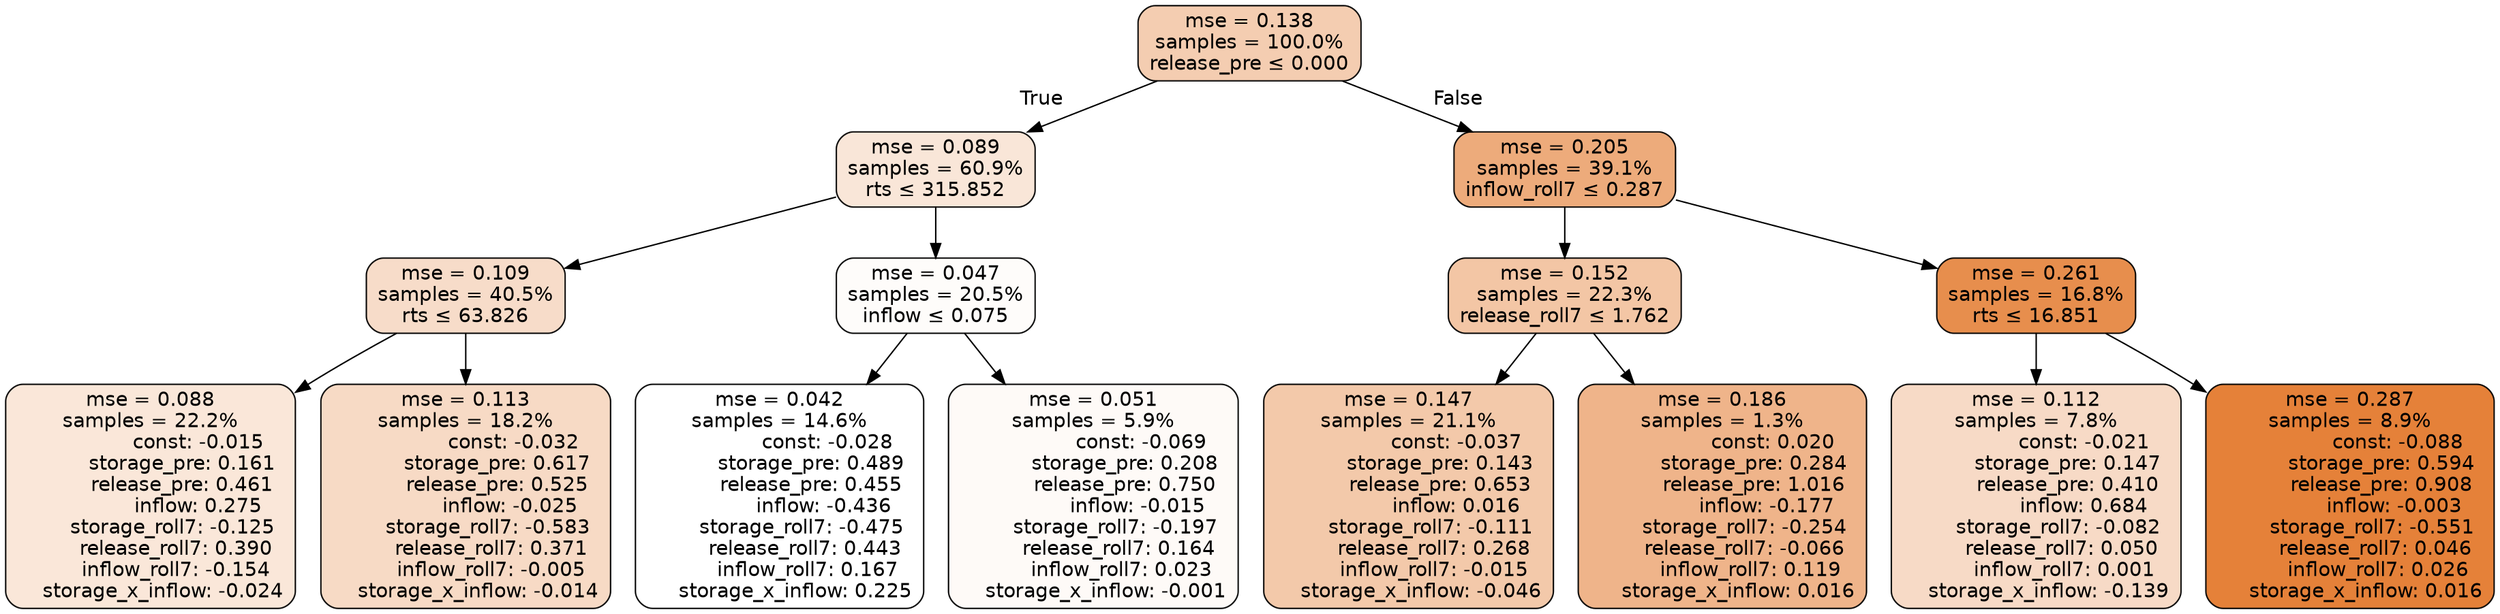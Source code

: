 digraph tree {
bgcolor="transparent"
node [shape=rectangle, style="filled, rounded", color="black", fontname=helvetica] ;
edge [fontname=helvetica] ;
	"0" [label="mse = 0.138
samples = 100.0%
release_pre &le; 0.000", fillcolor="#f4cdb1"]
	"1" [label="mse = 0.089
samples = 60.9%
rts &le; 315.852", fillcolor="#f9e6d8"]
	"2" [label="mse = 0.109
samples = 40.5%
rts &le; 63.826", fillcolor="#f7dcc9"]
	"3" [label="mse = 0.088
samples = 22.2%
               const: -0.015
          storage_pre: 0.161
          release_pre: 0.461
               inflow: 0.275
       storage_roll7: -0.125
        release_roll7: 0.390
        inflow_roll7: -0.154
    storage_x_inflow: -0.024", fillcolor="#fae7d9"]
	"4" [label="mse = 0.113
samples = 18.2%
               const: -0.032
          storage_pre: 0.617
          release_pre: 0.525
              inflow: -0.025
       storage_roll7: -0.583
        release_roll7: 0.371
        inflow_roll7: -0.005
    storage_x_inflow: -0.014", fillcolor="#f7dac5"]
	"5" [label="mse = 0.047
samples = 20.5%
inflow &le; 0.075", fillcolor="#fefcfa"]
	"6" [label="mse = 0.042
samples = 14.6%
               const: -0.028
          storage_pre: 0.489
          release_pre: 0.455
              inflow: -0.436
       storage_roll7: -0.475
        release_roll7: 0.443
         inflow_roll7: 0.167
     storage_x_inflow: 0.225", fillcolor="#ffffff"]
	"7" [label="mse = 0.051
samples = 5.9%
               const: -0.069
          storage_pre: 0.208
          release_pre: 0.750
              inflow: -0.015
       storage_roll7: -0.197
        release_roll7: 0.164
         inflow_roll7: 0.023
    storage_x_inflow: -0.001", fillcolor="#fefaf7"]
	"8" [label="mse = 0.205
samples = 39.1%
inflow_roll7 &le; 0.287", fillcolor="#edab7b"]
	"9" [label="mse = 0.152
samples = 22.3%
release_roll7 &le; 1.762", fillcolor="#f3c6a5"]
	"10" [label="mse = 0.147
samples = 21.1%
               const: -0.037
          storage_pre: 0.143
          release_pre: 0.653
               inflow: 0.016
       storage_roll7: -0.111
        release_roll7: 0.268
        inflow_roll7: -0.015
    storage_x_inflow: -0.046", fillcolor="#f3c9aa"]
	"11" [label="mse = 0.186
samples = 1.3%
                const: 0.020
          storage_pre: 0.284
          release_pre: 1.016
              inflow: -0.177
       storage_roll7: -0.254
       release_roll7: -0.066
         inflow_roll7: 0.119
     storage_x_inflow: 0.016", fillcolor="#efb48a"]
	"12" [label="mse = 0.261
samples = 16.8%
rts &le; 16.851", fillcolor="#e78e4d"]
	"13" [label="mse = 0.112
samples = 7.8%
               const: -0.021
          storage_pre: 0.147
          release_pre: 0.410
               inflow: 0.684
       storage_roll7: -0.082
        release_roll7: 0.050
         inflow_roll7: 0.001
    storage_x_inflow: -0.139", fillcolor="#f7dac6"]
	"14" [label="mse = 0.287
samples = 8.9%
               const: -0.088
          storage_pre: 0.594
          release_pre: 0.908
              inflow: -0.003
       storage_roll7: -0.551
        release_roll7: 0.046
         inflow_roll7: 0.026
     storage_x_inflow: 0.016", fillcolor="#e58139"]

	"0" -> "1" [labeldistance=2.5, labelangle=45, headlabel="True"]
	"1" -> "2"
	"2" -> "3"
	"2" -> "4"
	"1" -> "5"
	"5" -> "6"
	"5" -> "7"
	"0" -> "8" [labeldistance=2.5, labelangle=-45, headlabel="False"]
	"8" -> "9"
	"9" -> "10"
	"9" -> "11"
	"8" -> "12"
	"12" -> "13"
	"12" -> "14"
}